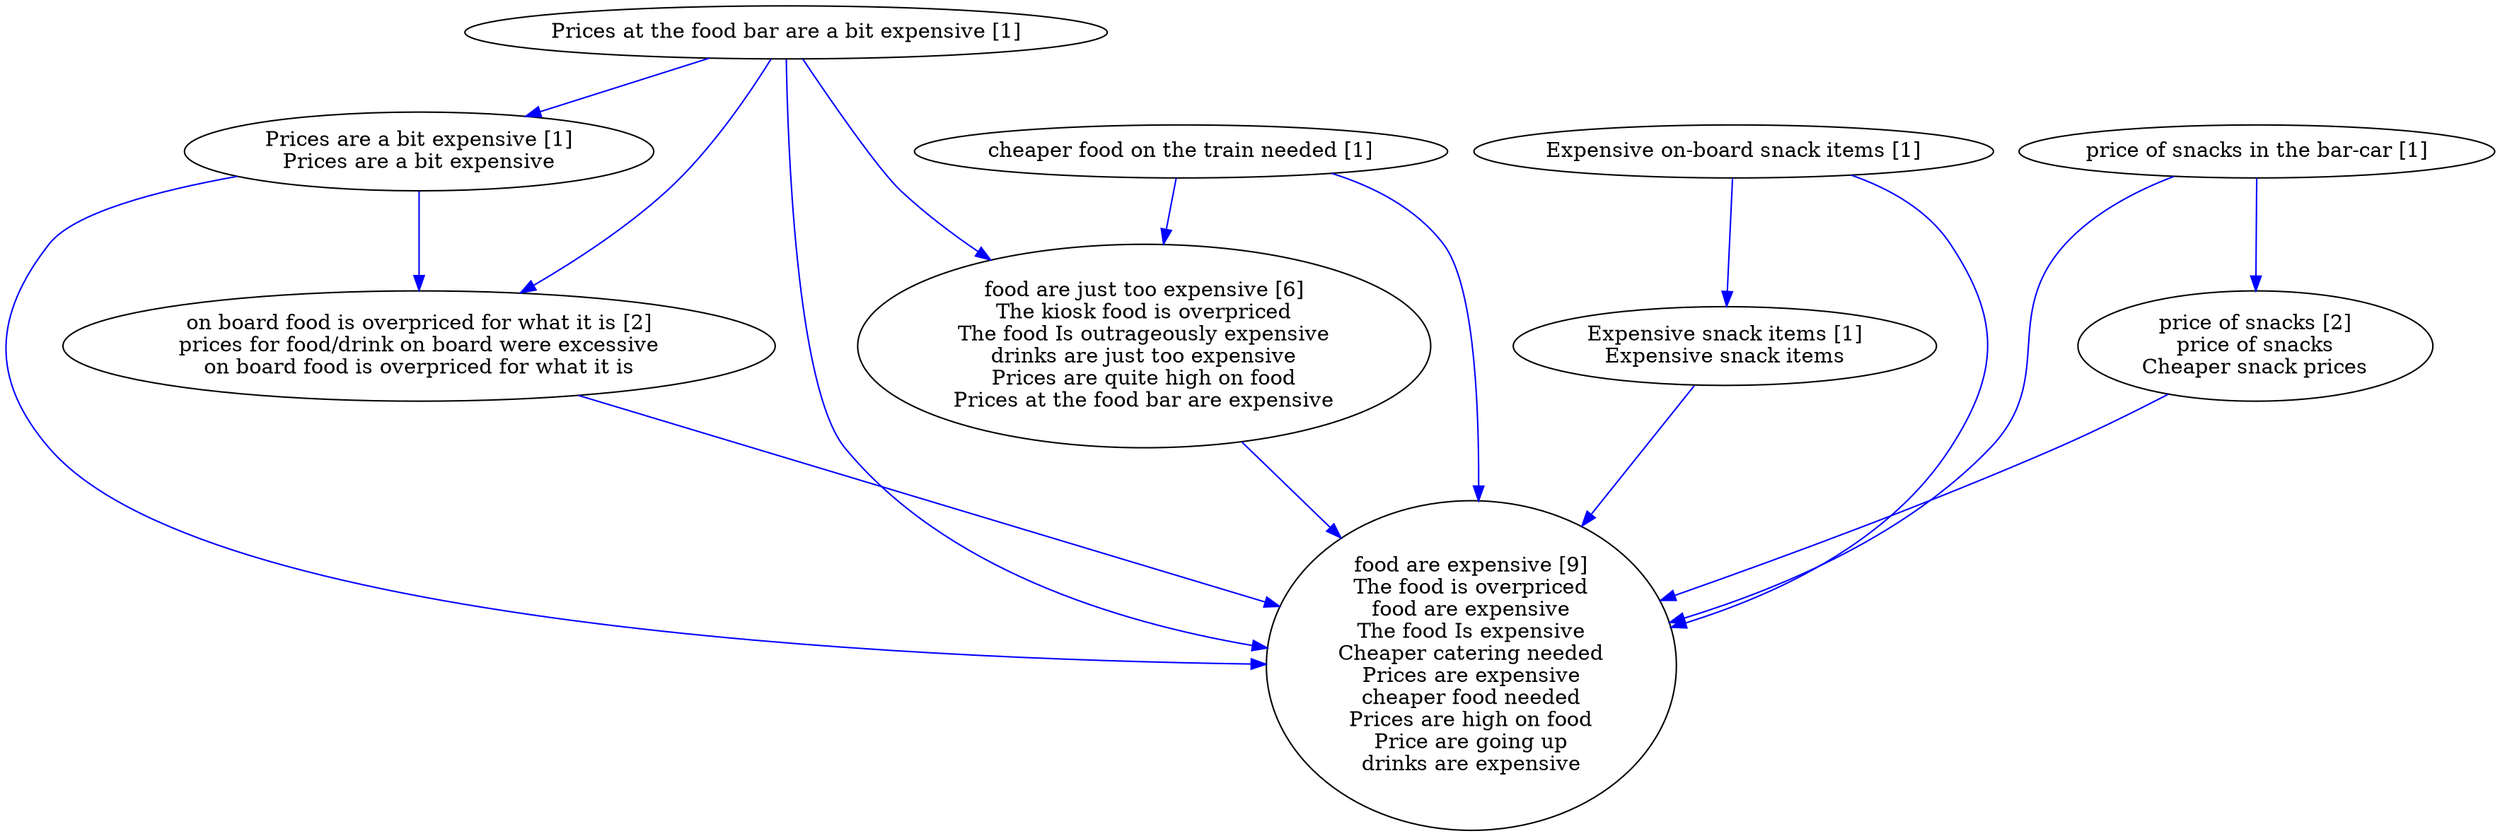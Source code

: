 digraph collapsedGraph {
"price of snacks [2]\nprice of snacks\nCheaper snack prices""food are expensive [9]\nThe food is overpriced\nfood are expensive\nThe food Is expensive\nCheaper catering needed\nPrices are expensive\ncheaper food needed\nPrices are high on food\nPrice are going up\ndrinks are expensive""on board food is overpriced for what it is [2]\nprices for food/drink on board were excessive\non board food is overpriced for what it is""food are just too expensive [6]\nThe kiosk food is overpriced\nThe food Is outrageously expensive\ndrinks are just too expensive\nPrices are quite high on food\nPrices at the food bar are expensive""Expensive on-board snack items [1]""Expensive snack items [1]\nExpensive snack items""Prices at the food bar are a bit expensive [1]""Prices are a bit expensive [1]\nPrices are a bit expensive""cheaper food on the train needed [1]""price of snacks in the bar-car [1]""on board food is overpriced for what it is [2]\nprices for food/drink on board were excessive\non board food is overpriced for what it is" -> "food are expensive [9]\nThe food is overpriced\nfood are expensive\nThe food Is expensive\nCheaper catering needed\nPrices are expensive\ncheaper food needed\nPrices are high on food\nPrice are going up\ndrinks are expensive" [color=blue]
"food are just too expensive [6]\nThe kiosk food is overpriced\nThe food Is outrageously expensive\ndrinks are just too expensive\nPrices are quite high on food\nPrices at the food bar are expensive" -> "food are expensive [9]\nThe food is overpriced\nfood are expensive\nThe food Is expensive\nCheaper catering needed\nPrices are expensive\ncheaper food needed\nPrices are high on food\nPrice are going up\ndrinks are expensive" [color=blue]
"cheaper food on the train needed [1]" -> "food are expensive [9]\nThe food is overpriced\nfood are expensive\nThe food Is expensive\nCheaper catering needed\nPrices are expensive\ncheaper food needed\nPrices are high on food\nPrice are going up\ndrinks are expensive" [color=blue]
"cheaper food on the train needed [1]" -> "food are just too expensive [6]\nThe kiosk food is overpriced\nThe food Is outrageously expensive\ndrinks are just too expensive\nPrices are quite high on food\nPrices at the food bar are expensive" [color=blue]
"price of snacks in the bar-car [1]" -> "food are expensive [9]\nThe food is overpriced\nfood are expensive\nThe food Is expensive\nCheaper catering needed\nPrices are expensive\ncheaper food needed\nPrices are high on food\nPrice are going up\ndrinks are expensive" [color=blue]
"price of snacks in the bar-car [1]" -> "price of snacks [2]\nprice of snacks\nCheaper snack prices" [color=blue]
"Prices at the food bar are a bit expensive [1]" -> "food are just too expensive [6]\nThe kiosk food is overpriced\nThe food Is outrageously expensive\ndrinks are just too expensive\nPrices are quite high on food\nPrices at the food bar are expensive" [color=blue]
"price of snacks [2]\nprice of snacks\nCheaper snack prices" -> "food are expensive [9]\nThe food is overpriced\nfood are expensive\nThe food Is expensive\nCheaper catering needed\nPrices are expensive\ncheaper food needed\nPrices are high on food\nPrice are going up\ndrinks are expensive" [color=blue]
"Expensive snack items [1]\nExpensive snack items" -> "food are expensive [9]\nThe food is overpriced\nfood are expensive\nThe food Is expensive\nCheaper catering needed\nPrices are expensive\ncheaper food needed\nPrices are high on food\nPrice are going up\ndrinks are expensive" [color=blue]
"Prices are a bit expensive [1]\nPrices are a bit expensive" -> "food are expensive [9]\nThe food is overpriced\nfood are expensive\nThe food Is expensive\nCheaper catering needed\nPrices are expensive\ncheaper food needed\nPrices are high on food\nPrice are going up\ndrinks are expensive" [color=blue]
"Expensive on-board snack items [1]" -> "food are expensive [9]\nThe food is overpriced\nfood are expensive\nThe food Is expensive\nCheaper catering needed\nPrices are expensive\ncheaper food needed\nPrices are high on food\nPrice are going up\ndrinks are expensive" [color=blue]
"Prices are a bit expensive [1]\nPrices are a bit expensive" -> "on board food is overpriced for what it is [2]\nprices for food/drink on board were excessive\non board food is overpriced for what it is" [color=blue]
"Prices at the food bar are a bit expensive [1]" -> "food are expensive [9]\nThe food is overpriced\nfood are expensive\nThe food Is expensive\nCheaper catering needed\nPrices are expensive\ncheaper food needed\nPrices are high on food\nPrice are going up\ndrinks are expensive" [color=blue]
"Expensive on-board snack items [1]" -> "Expensive snack items [1]\nExpensive snack items" [color=blue]
"Prices at the food bar are a bit expensive [1]" -> "Prices are a bit expensive [1]\nPrices are a bit expensive" [color=blue]
"Prices at the food bar are a bit expensive [1]" -> "on board food is overpriced for what it is [2]\nprices for food/drink on board were excessive\non board food is overpriced for what it is" [color=blue]
}
